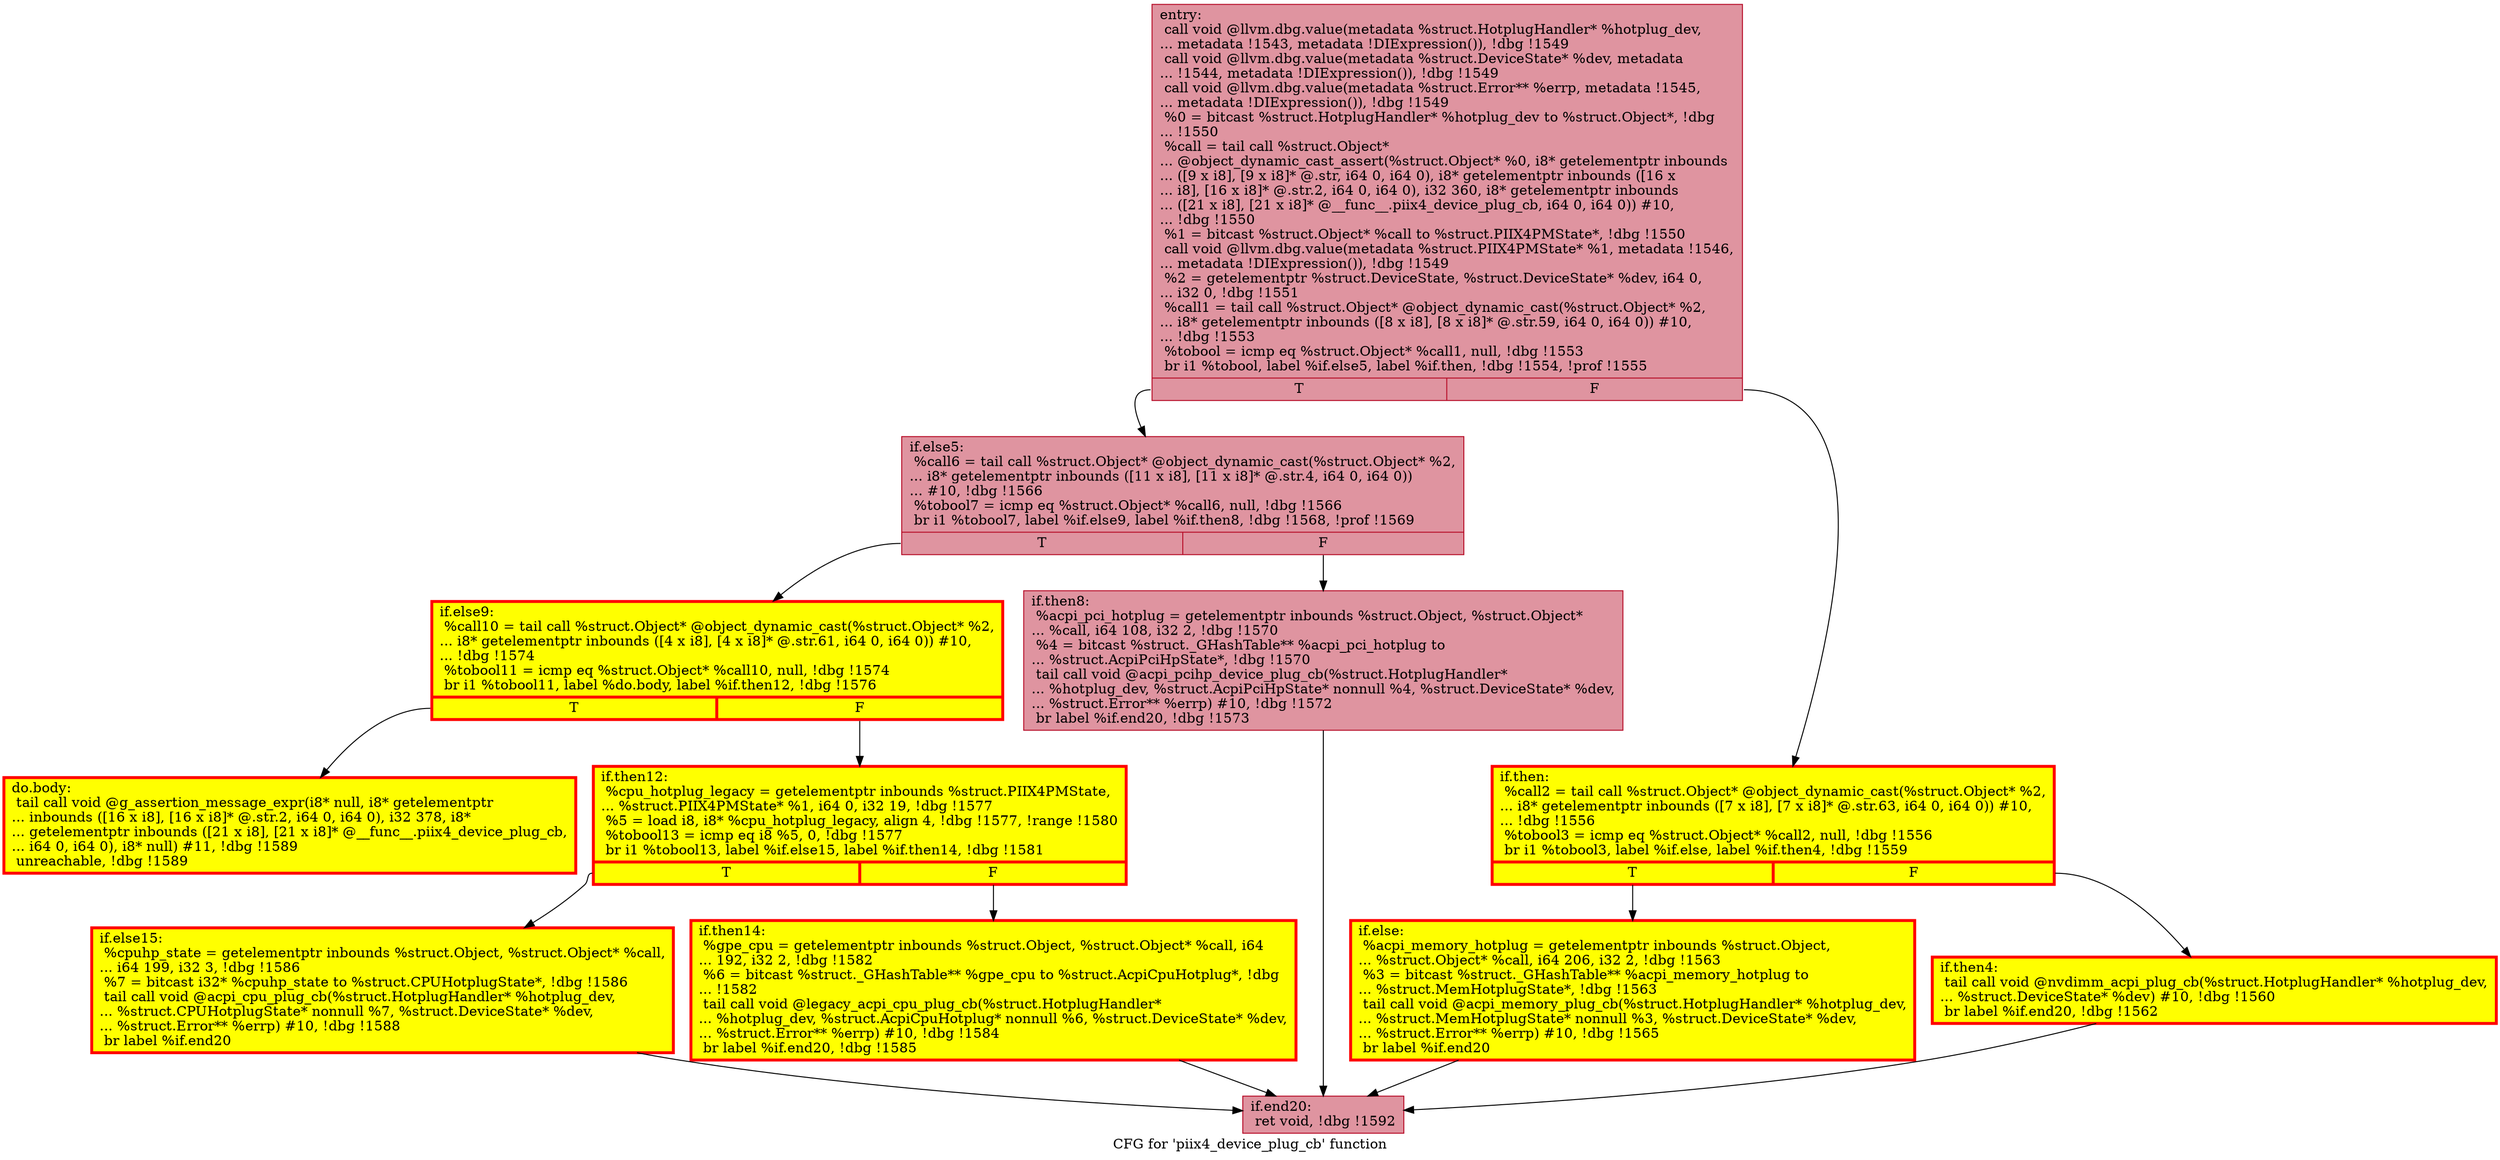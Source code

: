 digraph "CFG for 'piix4_device_plug_cb' function" {
	label="CFG for 'piix4_device_plug_cb' function";

	Node0x560388c1e0d0 [shape=record,color="#b70d28ff", style=filled, fillcolor="#b70d2870",label="{entry:\l  call void @llvm.dbg.value(metadata %struct.HotplugHandler* %hotplug_dev,\l... metadata !1543, metadata !DIExpression()), !dbg !1549\l  call void @llvm.dbg.value(metadata %struct.DeviceState* %dev, metadata\l... !1544, metadata !DIExpression()), !dbg !1549\l  call void @llvm.dbg.value(metadata %struct.Error** %errp, metadata !1545,\l... metadata !DIExpression()), !dbg !1549\l  %0 = bitcast %struct.HotplugHandler* %hotplug_dev to %struct.Object*, !dbg\l... !1550\l  %call = tail call %struct.Object*\l... @object_dynamic_cast_assert(%struct.Object* %0, i8* getelementptr inbounds\l... ([9 x i8], [9 x i8]* @.str, i64 0, i64 0), i8* getelementptr inbounds ([16 x\l... i8], [16 x i8]* @.str.2, i64 0, i64 0), i32 360, i8* getelementptr inbounds\l... ([21 x i8], [21 x i8]* @__func__.piix4_device_plug_cb, i64 0, i64 0)) #10,\l... !dbg !1550\l  %1 = bitcast %struct.Object* %call to %struct.PIIX4PMState*, !dbg !1550\l  call void @llvm.dbg.value(metadata %struct.PIIX4PMState* %1, metadata !1546,\l... metadata !DIExpression()), !dbg !1549\l  %2 = getelementptr %struct.DeviceState, %struct.DeviceState* %dev, i64 0,\l... i32 0, !dbg !1551\l  %call1 = tail call %struct.Object* @object_dynamic_cast(%struct.Object* %2,\l... i8* getelementptr inbounds ([8 x i8], [8 x i8]* @.str.59, i64 0, i64 0)) #10,\l... !dbg !1553\l  %tobool = icmp eq %struct.Object* %call1, null, !dbg !1553\l  br i1 %tobool, label %if.else5, label %if.then, !dbg !1554, !prof !1555\l|{<s0>T|<s1>F}}"];
	Node0x560388c1e0d0:s0 -> Node0x560388c20fa0;
	Node0x560388c1e0d0:s1 -> Node0x560388c20d90;
	Node0x560388c20d90 [shape=record,penwidth=3.0, style="filled", color="red", fillcolor="yellow",label="{if.then:                                          \l  %call2 = tail call %struct.Object* @object_dynamic_cast(%struct.Object* %2,\l... i8* getelementptr inbounds ([7 x i8], [7 x i8]* @.str.63, i64 0, i64 0)) #10,\l... !dbg !1556\l  %tobool3 = icmp eq %struct.Object* %call2, null, !dbg !1556\l  br i1 %tobool3, label %if.else, label %if.then4, !dbg !1559\l|{<s0>T|<s1>F}}"];
	Node0x560388c20d90:s0 -> Node0x560388c21750;
	Node0x560388c20d90:s1 -> Node0x560388c21670;
	Node0x560388c21670 [shape=record,penwidth=3.0, style="filled", color="red", fillcolor="yellow",label="{if.then4:                                         \l  tail call void @nvdimm_acpi_plug_cb(%struct.HotplugHandler* %hotplug_dev,\l... %struct.DeviceState* %dev) #10, !dbg !1560\l  br label %if.end20, !dbg !1562\l}"];
	Node0x560388c21670 -> Node0x560388c20f50;
	Node0x560388c21750 [shape=record,penwidth=3.0, style="filled", color="red", fillcolor="yellow",label="{if.else:                                          \l  %acpi_memory_hotplug = getelementptr inbounds %struct.Object,\l... %struct.Object* %call, i64 206, i32 2, !dbg !1563\l  %3 = bitcast %struct._GHashTable** %acpi_memory_hotplug to\l... %struct.MemHotplugState*, !dbg !1563\l  tail call void @acpi_memory_plug_cb(%struct.HotplugHandler* %hotplug_dev,\l... %struct.MemHotplugState* nonnull %3, %struct.DeviceState* %dev,\l... %struct.Error** %errp) #10, !dbg !1565\l  br label %if.end20\l}"];
	Node0x560388c21750 -> Node0x560388c20f50;
	Node0x560388c20fa0 [shape=record,color="#b70d28ff", style=filled, fillcolor="#b70d2870",label="{if.else5:                                         \l  %call6 = tail call %struct.Object* @object_dynamic_cast(%struct.Object* %2,\l... i8* getelementptr inbounds ([11 x i8], [11 x i8]* @.str.4, i64 0, i64 0))\l... #10, !dbg !1566\l  %tobool7 = icmp eq %struct.Object* %call6, null, !dbg !1566\l  br i1 %tobool7, label %if.else9, label %if.then8, !dbg !1568, !prof !1569\l|{<s0>T|<s1>F}}"];
	Node0x560388c20fa0:s0 -> Node0x560388c23d10;
	Node0x560388c20fa0:s1 -> Node0x560388c23c70;
	Node0x560388c23c70 [shape=record,color="#b70d28ff", style=filled, fillcolor="#b70d2870",label="{if.then8:                                         \l  %acpi_pci_hotplug = getelementptr inbounds %struct.Object, %struct.Object*\l... %call, i64 108, i32 2, !dbg !1570\l  %4 = bitcast %struct._GHashTable** %acpi_pci_hotplug to\l... %struct.AcpiPciHpState*, !dbg !1570\l  tail call void @acpi_pcihp_device_plug_cb(%struct.HotplugHandler*\l... %hotplug_dev, %struct.AcpiPciHpState* nonnull %4, %struct.DeviceState* %dev,\l... %struct.Error** %errp) #10, !dbg !1572\l  br label %if.end20, !dbg !1573\l}"];
	Node0x560388c23c70 -> Node0x560388c20f50;
	Node0x560388c23d10 [shape=record,penwidth=3.0, style="filled", color="red", fillcolor="yellow",label="{if.else9:                                         \l  %call10 = tail call %struct.Object* @object_dynamic_cast(%struct.Object* %2,\l... i8* getelementptr inbounds ([4 x i8], [4 x i8]* @.str.61, i64 0, i64 0)) #10,\l... !dbg !1574\l  %tobool11 = icmp eq %struct.Object* %call10, null, !dbg !1574\l  br i1 %tobool11, label %do.body, label %if.then12, !dbg !1576\l|{<s0>T|<s1>F}}"];
	Node0x560388c23d10:s0 -> Node0x560388c27210;
	Node0x560388c23d10:s1 -> Node0x560388c21420;
	Node0x560388c21420 [shape=record,penwidth=3.0, style="filled", color="red", fillcolor="yellow",label="{if.then12:                                        \l  %cpu_hotplug_legacy = getelementptr inbounds %struct.PIIX4PMState,\l... %struct.PIIX4PMState* %1, i64 0, i32 19, !dbg !1577\l  %5 = load i8, i8* %cpu_hotplug_legacy, align 4, !dbg !1577, !range !1580\l  %tobool13 = icmp eq i8 %5, 0, !dbg !1577\l  br i1 %tobool13, label %if.else15, label %if.then14, !dbg !1581\l|{<s0>T|<s1>F}}"];
	Node0x560388c21420:s0 -> Node0x560388c251c0;
	Node0x560388c21420:s1 -> Node0x560388c25120;
	Node0x560388c25120 [shape=record,penwidth=3.0, style="filled", color="red", fillcolor="yellow",label="{if.then14:                                        \l  %gpe_cpu = getelementptr inbounds %struct.Object, %struct.Object* %call, i64\l... 192, i32 2, !dbg !1582\l  %6 = bitcast %struct._GHashTable** %gpe_cpu to %struct.AcpiCpuHotplug*, !dbg\l... !1582\l  tail call void @legacy_acpi_cpu_plug_cb(%struct.HotplugHandler*\l... %hotplug_dev, %struct.AcpiCpuHotplug* nonnull %6, %struct.DeviceState* %dev,\l... %struct.Error** %errp) #10, !dbg !1584\l  br label %if.end20, !dbg !1585\l}"];
	Node0x560388c25120 -> Node0x560388c20f50;
	Node0x560388c251c0 [shape=record,penwidth=3.0, style="filled", color="red", fillcolor="yellow",label="{if.else15:                                        \l  %cpuhp_state = getelementptr inbounds %struct.Object, %struct.Object* %call,\l... i64 199, i32 3, !dbg !1586\l  %7 = bitcast i32* %cpuhp_state to %struct.CPUHotplugState*, !dbg !1586\l  tail call void @acpi_cpu_plug_cb(%struct.HotplugHandler* %hotplug_dev,\l... %struct.CPUHotplugState* nonnull %7, %struct.DeviceState* %dev,\l... %struct.Error** %errp) #10, !dbg !1588\l  br label %if.end20\l}"];
	Node0x560388c251c0 -> Node0x560388c20f50;
	Node0x560388c27210 [shape=record,penwidth=3.0, style="filled", color="red", fillcolor="yellow",label="{do.body:                                          \l  tail call void @g_assertion_message_expr(i8* null, i8* getelementptr\l... inbounds ([16 x i8], [16 x i8]* @.str.2, i64 0, i64 0), i32 378, i8*\l... getelementptr inbounds ([21 x i8], [21 x i8]* @__func__.piix4_device_plug_cb,\l... i64 0, i64 0), i8* null) #11, !dbg !1589\l  unreachable, !dbg !1589\l}"];
	Node0x560388c20f50 [shape=record,color="#b70d28ff", style=filled, fillcolor="#b70d2870",label="{if.end20:                                         \l  ret void, !dbg !1592\l}"];
}
